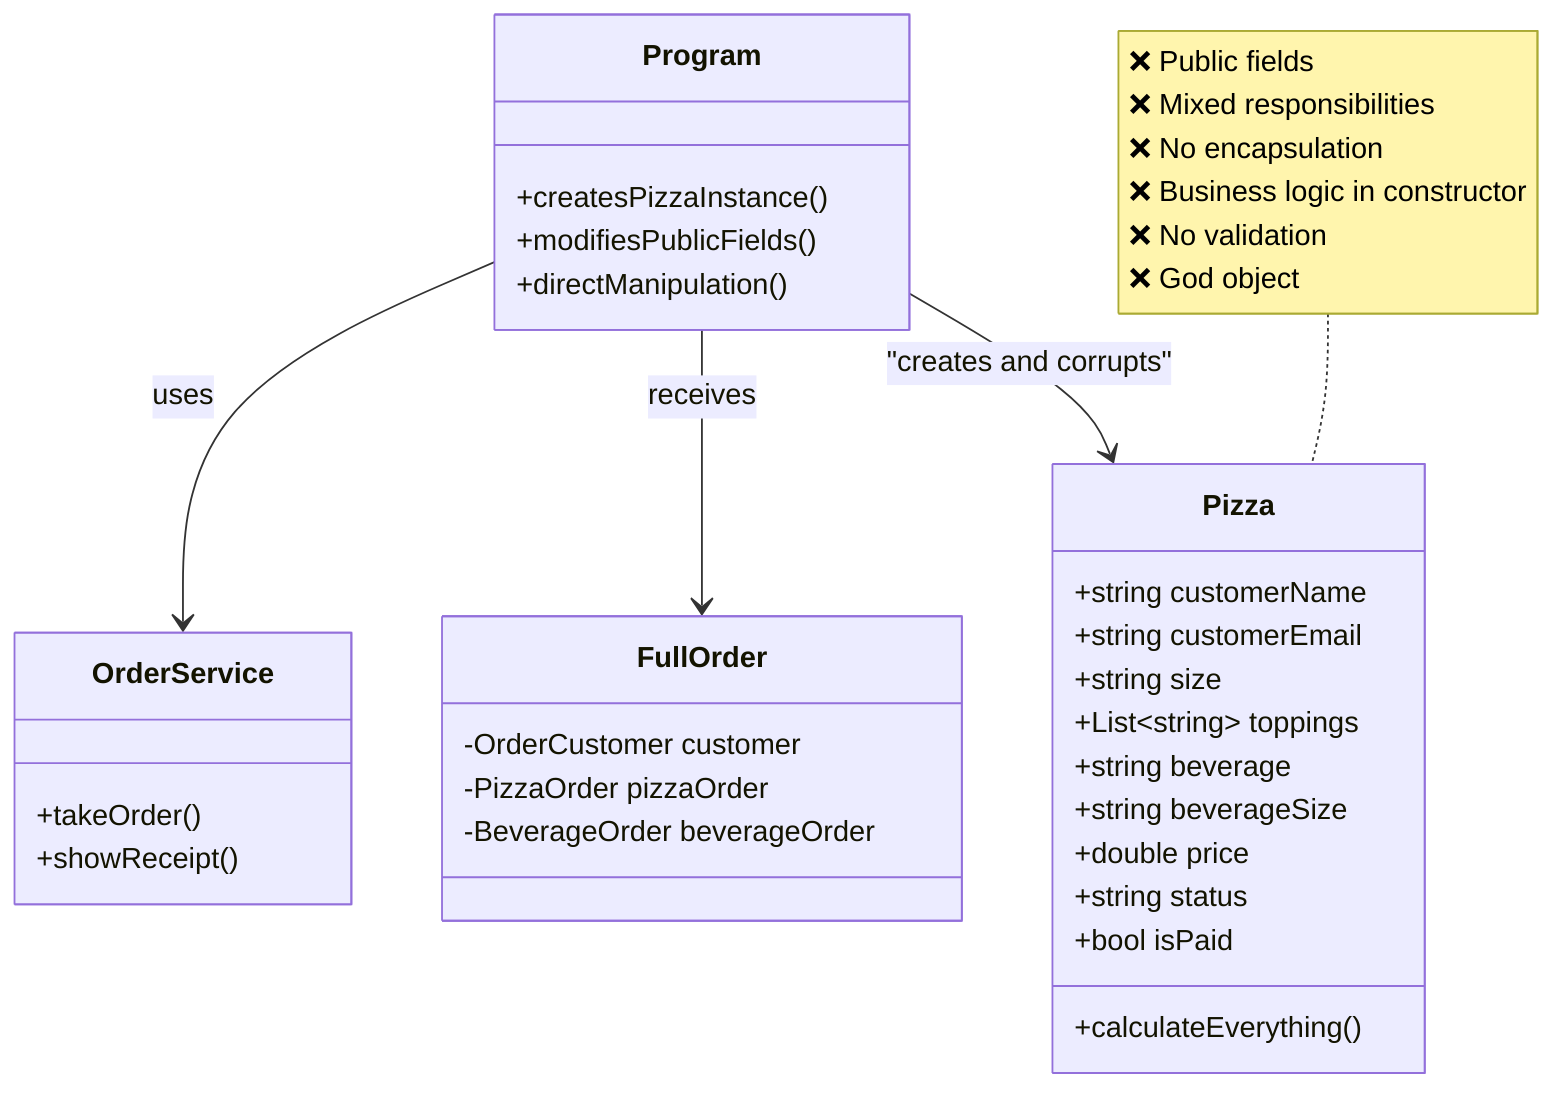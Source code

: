 classDiagram
    %% Common Infrastructure (Good Design)
    class FullOrder {
        -OrderCustomer customer
        -PizzaOrder pizzaOrder
        -BeverageOrder beverageOrder
    }
    
    class OrderService {
        +takeOrder()
        +showReceipt()
    }
    
    %% DisasterCode - Monolithic Anti-Pattern
    class Pizza {
        +string customerName
        +string customerEmail
        +string size
        +List~string~ toppings
        +string beverage
        +string beverageSize
        +double price
        +string status
        +bool isPaid
        +calculateEverything()
    }
    
    %% Program Flow
    class Program {
        +createsPizzaInstance()
        +modifiesPublicFields()
        +directManipulation()
    }
    
    %% Relationships
    Program --> OrderService : uses
    Program --> FullOrder : receives
    Program --> Pizza : "creates and corrupts"
    
    %% Anti-patterns annotations
    note for Pizza "❌ Public fields<br/>❌ Mixed responsibilities<br/>❌ No encapsulation<br/>❌ Business logic in constructor<br/>❌ No validation<br/>❌ God object"
